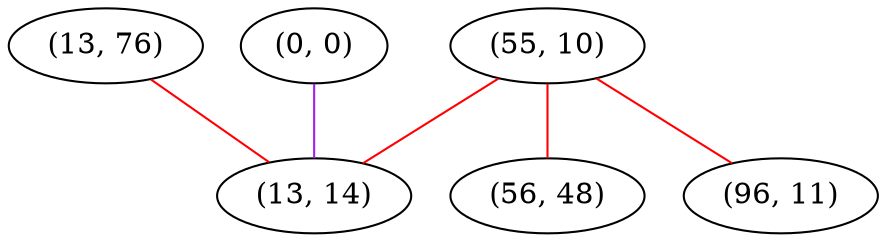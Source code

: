 graph "" {
"(13, 76)";
"(0, 0)";
"(55, 10)";
"(13, 14)";
"(56, 48)";
"(96, 11)";
"(13, 76)" -- "(13, 14)"  [color=red, key=0, weight=1];
"(0, 0)" -- "(13, 14)"  [color=purple, key=0, weight=4];
"(55, 10)" -- "(13, 14)"  [color=red, key=0, weight=1];
"(55, 10)" -- "(96, 11)"  [color=red, key=0, weight=1];
"(55, 10)" -- "(56, 48)"  [color=red, key=0, weight=1];
}
